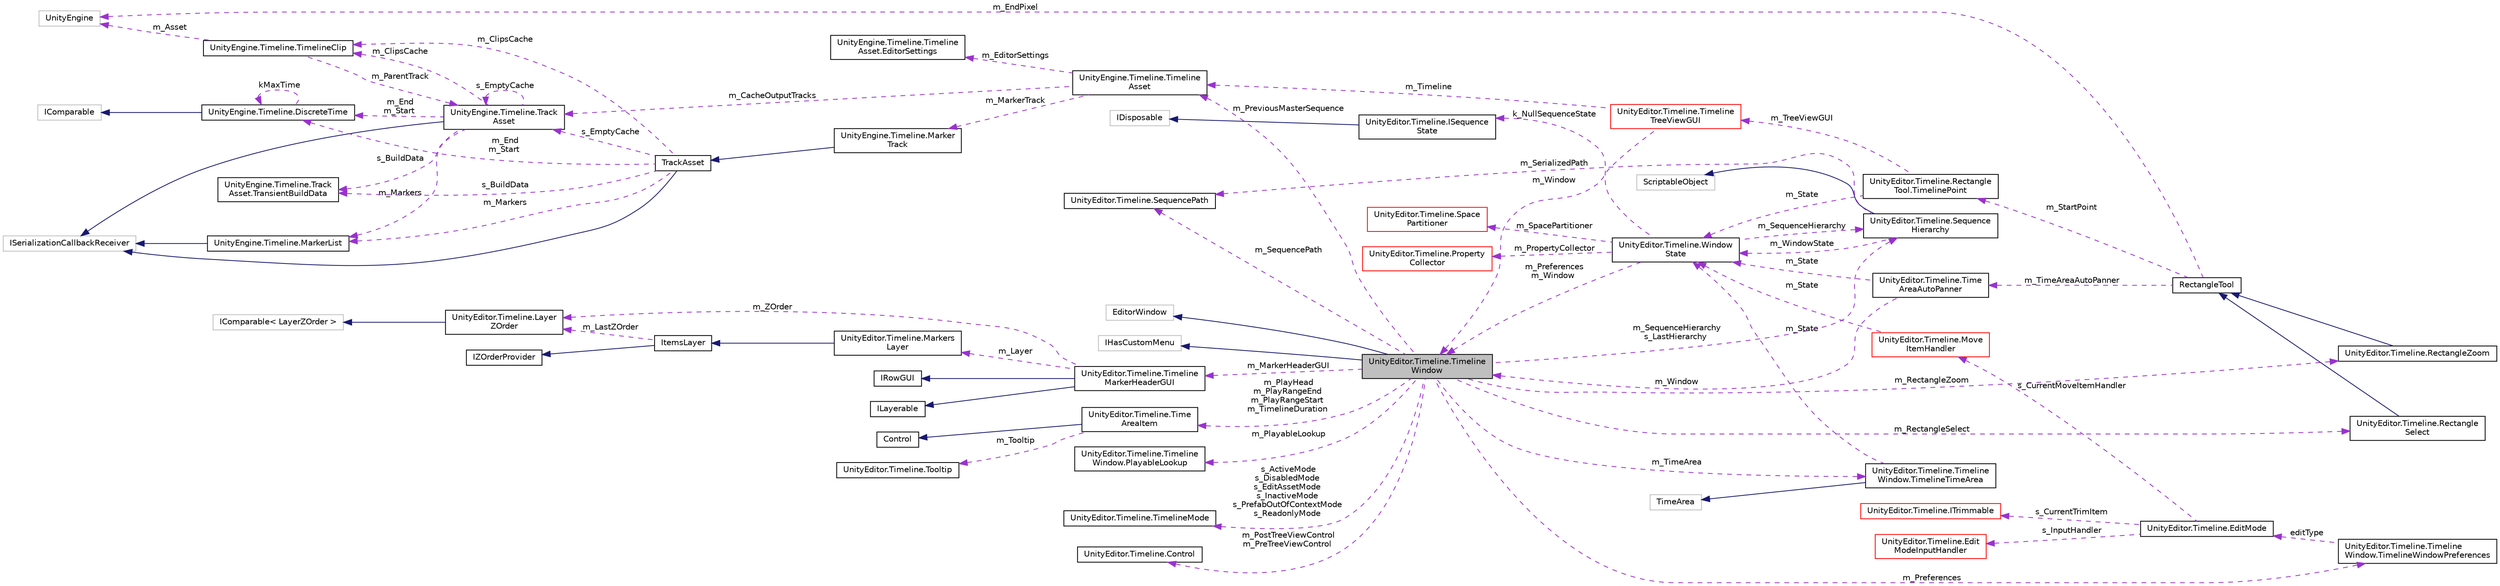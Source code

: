 digraph "UnityEditor.Timeline.TimelineWindow"
{
 // LATEX_PDF_SIZE
  edge [fontname="Helvetica",fontsize="10",labelfontname="Helvetica",labelfontsize="10"];
  node [fontname="Helvetica",fontsize="10",shape=record];
  rankdir="LR";
  Node1 [label="UnityEditor.Timeline.Timeline\lWindow",height=0.2,width=0.4,color="black", fillcolor="grey75", style="filled", fontcolor="black",tooltip=" "];
  Node2 -> Node1 [dir="back",color="midnightblue",fontsize="10",style="solid",fontname="Helvetica"];
  Node2 [label="EditorWindow",height=0.2,width=0.4,color="grey75", fillcolor="white", style="filled",tooltip=" "];
  Node3 -> Node1 [dir="back",color="midnightblue",fontsize="10",style="solid",fontname="Helvetica"];
  Node3 [label="IHasCustomMenu",height=0.2,width=0.4,color="grey75", fillcolor="white", style="filled",tooltip=" "];
  Node4 -> Node1 [dir="back",color="darkorchid3",fontsize="10",style="dashed",label=" m_MarkerHeaderGUI" ,fontname="Helvetica"];
  Node4 [label="UnityEditor.Timeline.Timeline\lMarkerHeaderGUI",height=0.2,width=0.4,color="black", fillcolor="white", style="filled",URL="$class_unity_editor_1_1_timeline_1_1_timeline_marker_header_g_u_i.html",tooltip=" "];
  Node5 -> Node4 [dir="back",color="midnightblue",fontsize="10",style="solid",fontname="Helvetica"];
  Node5 [label="IRowGUI",height=0.2,width=0.4,color="black", fillcolor="white", style="filled",URL="$interface_unity_editor_1_1_timeline_1_1_i_row_g_u_i.html",tooltip=" "];
  Node6 -> Node4 [dir="back",color="midnightblue",fontsize="10",style="solid",fontname="Helvetica"];
  Node6 [label="ILayerable",height=0.2,width=0.4,color="black", fillcolor="white", style="filled",URL="$interface_unity_editor_1_1_timeline_1_1_i_layerable.html",tooltip=" "];
  Node7 -> Node4 [dir="back",color="darkorchid3",fontsize="10",style="dashed",label=" m_Layer" ,fontname="Helvetica"];
  Node7 [label="UnityEditor.Timeline.Markers\lLayer",height=0.2,width=0.4,color="black", fillcolor="white", style="filled",URL="$class_unity_editor_1_1_timeline_1_1_markers_layer.html",tooltip=" "];
  Node8 -> Node7 [dir="back",color="midnightblue",fontsize="10",style="solid",fontname="Helvetica"];
  Node8 [label="ItemsLayer",height=0.2,width=0.4,color="black", fillcolor="white", style="filled",URL="$class_unity_editor_1_1_timeline_1_1_items_layer.html",tooltip=" "];
  Node9 -> Node8 [dir="back",color="midnightblue",fontsize="10",style="solid",fontname="Helvetica"];
  Node9 [label="IZOrderProvider",height=0.2,width=0.4,color="black", fillcolor="white", style="filled",URL="$interface_unity_editor_1_1_timeline_1_1_i_z_order_provider.html",tooltip=" "];
  Node10 -> Node8 [dir="back",color="darkorchid3",fontsize="10",style="dashed",label=" m_LastZOrder" ,fontname="Helvetica"];
  Node10 [label="UnityEditor.Timeline.Layer\lZOrder",height=0.2,width=0.4,color="black", fillcolor="white", style="filled",URL="$struct_unity_editor_1_1_timeline_1_1_layer_z_order.html",tooltip=" "];
  Node11 -> Node10 [dir="back",color="midnightblue",fontsize="10",style="solid",fontname="Helvetica"];
  Node11 [label="IComparable\< LayerZOrder \>",height=0.2,width=0.4,color="grey75", fillcolor="white", style="filled",tooltip=" "];
  Node10 -> Node4 [dir="back",color="darkorchid3",fontsize="10",style="dashed",label=" m_ZOrder" ,fontname="Helvetica"];
  Node12 -> Node1 [dir="back",color="darkorchid3",fontsize="10",style="dashed",label=" m_PlayHead\nm_PlayRangeEnd\nm_PlayRangeStart\nm_TimelineDuration" ,fontname="Helvetica"];
  Node12 [label="UnityEditor.Timeline.Time\lAreaItem",height=0.2,width=0.4,color="black", fillcolor="white", style="filled",URL="$class_unity_editor_1_1_timeline_1_1_time_area_item.html",tooltip=" "];
  Node13 -> Node12 [dir="back",color="midnightblue",fontsize="10",style="solid",fontname="Helvetica"];
  Node13 [label="Control",height=0.2,width=0.4,color="black", fillcolor="white", style="filled",URL="$class_unity_editor_1_1_timeline_1_1_control.html",tooltip=" "];
  Node14 -> Node12 [dir="back",color="darkorchid3",fontsize="10",style="dashed",label=" m_Tooltip" ,fontname="Helvetica"];
  Node14 [label="UnityEditor.Timeline.Tooltip",height=0.2,width=0.4,color="black", fillcolor="white", style="filled",URL="$class_unity_editor_1_1_timeline_1_1_tooltip.html",tooltip=" "];
  Node15 -> Node1 [dir="back",color="darkorchid3",fontsize="10",style="dashed",label=" m_PreviousMasterSequence" ,fontname="Helvetica"];
  Node15 [label="UnityEngine.Timeline.Timeline\lAsset",height=0.2,width=0.4,color="black", fillcolor="white", style="filled",URL="$class_unity_engine_1_1_timeline_1_1_timeline_asset.html",tooltip="A PlayableAsset that represents a timeline."];
  Node16 -> Node15 [dir="back",color="darkorchid3",fontsize="10",style="dashed",label=" m_EditorSettings" ,fontname="Helvetica"];
  Node16 [label="UnityEngine.Timeline.Timeline\lAsset.EditorSettings",height=0.2,width=0.4,color="black", fillcolor="white", style="filled",URL="$class_unity_engine_1_1_timeline_1_1_timeline_asset_1_1_editor_settings.html",tooltip="Properties of the timeline that are used by the editor"];
  Node17 -> Node15 [dir="back",color="darkorchid3",fontsize="10",style="dashed",label=" m_CacheOutputTracks" ,fontname="Helvetica"];
  Node17 [label="UnityEngine.Timeline.Track\lAsset",height=0.2,width=0.4,color="black", fillcolor="white", style="filled",URL="$class_unity_engine_1_1_timeline_1_1_track_asset.html",tooltip="A PlayableAsset representing a track inside a timeline."];
  Node18 -> Node17 [dir="back",color="midnightblue",fontsize="10",style="solid",fontname="Helvetica"];
  Node18 [label="ISerializationCallbackReceiver",height=0.2,width=0.4,color="grey75", fillcolor="white", style="filled",tooltip=" "];
  Node19 -> Node17 [dir="back",color="darkorchid3",fontsize="10",style="dashed",label=" m_Markers" ,fontname="Helvetica"];
  Node19 [label="UnityEngine.Timeline.MarkerList",height=0.2,width=0.4,color="black", fillcolor="white", style="filled",URL="$struct_unity_engine_1_1_timeline_1_1_marker_list.html",tooltip=" "];
  Node18 -> Node19 [dir="back",color="midnightblue",fontsize="10",style="solid",fontname="Helvetica"];
  Node20 -> Node17 [dir="back",color="darkorchid3",fontsize="10",style="dashed",label=" m_End\nm_Start" ,fontname="Helvetica"];
  Node20 [label="UnityEngine.Timeline.DiscreteTime",height=0.2,width=0.4,color="black", fillcolor="white", style="filled",URL="$struct_unity_engine_1_1_timeline_1_1_discrete_time.html",tooltip=" "];
  Node21 -> Node20 [dir="back",color="midnightblue",fontsize="10",style="solid",fontname="Helvetica"];
  Node21 [label="IComparable",height=0.2,width=0.4,color="grey75", fillcolor="white", style="filled",tooltip=" "];
  Node20 -> Node20 [dir="back",color="darkorchid3",fontsize="10",style="dashed",label=" kMaxTime" ,fontname="Helvetica"];
  Node22 -> Node17 [dir="back",color="darkorchid3",fontsize="10",style="dashed",label=" m_ClipsCache" ,fontname="Helvetica"];
  Node22 [label="UnityEngine.Timeline.TimelineClip",height=0.2,width=0.4,color="black", fillcolor="white", style="filled",URL="$class_unity_engine_1_1_timeline_1_1_timeline_clip.html",tooltip="Represents a clip on the timeline."];
  Node23 -> Node22 [dir="back",color="darkorchid3",fontsize="10",style="dashed",label=" m_Asset" ,fontname="Helvetica"];
  Node23 [label="UnityEngine",height=0.2,width=0.4,color="grey75", fillcolor="white", style="filled",tooltip=" "];
  Node17 -> Node22 [dir="back",color="darkorchid3",fontsize="10",style="dashed",label=" m_ParentTrack" ,fontname="Helvetica"];
  Node17 -> Node17 [dir="back",color="darkorchid3",fontsize="10",style="dashed",label=" s_EmptyCache" ,fontname="Helvetica"];
  Node24 -> Node17 [dir="back",color="darkorchid3",fontsize="10",style="dashed",label=" s_BuildData" ,fontname="Helvetica"];
  Node24 [label="UnityEngine.Timeline.Track\lAsset.TransientBuildData",height=0.2,width=0.4,color="black", fillcolor="white", style="filled",URL="$struct_unity_engine_1_1_timeline_1_1_track_asset_1_1_transient_build_data.html",tooltip=" "];
  Node25 -> Node15 [dir="back",color="darkorchid3",fontsize="10",style="dashed",label=" m_MarkerTrack" ,fontname="Helvetica"];
  Node25 [label="UnityEngine.Timeline.Marker\lTrack",height=0.2,width=0.4,color="black", fillcolor="white", style="filled",URL="$class_unity_engine_1_1_timeline_1_1_marker_track.html",tooltip="Use this track to add Markers bound to a GameObject."];
  Node26 -> Node25 [dir="back",color="midnightblue",fontsize="10",style="solid",fontname="Helvetica"];
  Node26 [label="TrackAsset",height=0.2,width=0.4,color="black", fillcolor="white", style="filled",URL="$class_unity_engine_1_1_timeline_1_1_track_asset.html",tooltip="A PlayableAsset representing a track inside a timeline."];
  Node18 -> Node26 [dir="back",color="midnightblue",fontsize="10",style="solid",fontname="Helvetica"];
  Node19 -> Node26 [dir="back",color="darkorchid3",fontsize="10",style="dashed",label=" m_Markers" ,fontname="Helvetica"];
  Node20 -> Node26 [dir="back",color="darkorchid3",fontsize="10",style="dashed",label=" m_End\nm_Start" ,fontname="Helvetica"];
  Node22 -> Node26 [dir="back",color="darkorchid3",fontsize="10",style="dashed",label=" m_ClipsCache" ,fontname="Helvetica"];
  Node17 -> Node26 [dir="back",color="darkorchid3",fontsize="10",style="dashed",label=" s_EmptyCache" ,fontname="Helvetica"];
  Node24 -> Node26 [dir="back",color="darkorchid3",fontsize="10",style="dashed",label=" s_BuildData" ,fontname="Helvetica"];
  Node27 -> Node1 [dir="back",color="darkorchid3",fontsize="10",style="dashed",label=" m_RectangleSelect" ,fontname="Helvetica"];
  Node27 [label="UnityEditor.Timeline.Rectangle\lSelect",height=0.2,width=0.4,color="black", fillcolor="white", style="filled",URL="$class_unity_editor_1_1_timeline_1_1_rectangle_select.html",tooltip=" "];
  Node28 -> Node27 [dir="back",color="midnightblue",fontsize="10",style="solid",fontname="Helvetica"];
  Node28 [label="RectangleTool",height=0.2,width=0.4,color="black", fillcolor="white", style="filled",URL="$class_unity_editor_1_1_timeline_1_1_rectangle_tool.html",tooltip=" "];
  Node29 -> Node28 [dir="back",color="darkorchid3",fontsize="10",style="dashed",label=" m_StartPoint" ,fontname="Helvetica"];
  Node29 [label="UnityEditor.Timeline.Rectangle\lTool.TimelinePoint",height=0.2,width=0.4,color="black", fillcolor="white", style="filled",URL="$struct_unity_editor_1_1_timeline_1_1_rectangle_tool_1_1_timeline_point.html",tooltip=" "];
  Node30 -> Node29 [dir="back",color="darkorchid3",fontsize="10",style="dashed",label=" m_TreeViewGUI" ,fontname="Helvetica"];
  Node30 [label="UnityEditor.Timeline.Timeline\lTreeViewGUI",height=0.2,width=0.4,color="red", fillcolor="white", style="filled",URL="$class_unity_editor_1_1_timeline_1_1_timeline_tree_view_g_u_i.html",tooltip=" "];
  Node15 -> Node30 [dir="back",color="darkorchid3",fontsize="10",style="dashed",label=" m_Timeline" ,fontname="Helvetica"];
  Node1 -> Node30 [dir="back",color="darkorchid3",fontsize="10",style="dashed",label=" m_Window" ,fontname="Helvetica"];
  Node36 -> Node29 [dir="back",color="darkorchid3",fontsize="10",style="dashed",label=" m_State" ,fontname="Helvetica"];
  Node36 [label="UnityEditor.Timeline.Window\lState",height=0.2,width=0.4,color="black", fillcolor="white", style="filled",URL="$class_unity_editor_1_1_timeline_1_1_window_state.html",tooltip=" "];
  Node37 -> Node36 [dir="back",color="darkorchid3",fontsize="10",style="dashed",label=" k_NullSequenceState" ,fontname="Helvetica"];
  Node37 [label="UnityEditor.Timeline.ISequence\lState",height=0.2,width=0.4,color="black", fillcolor="white", style="filled",URL="$interface_unity_editor_1_1_timeline_1_1_i_sequence_state.html",tooltip=" "];
  Node38 -> Node37 [dir="back",color="midnightblue",fontsize="10",style="solid",fontname="Helvetica"];
  Node38 [label="IDisposable",height=0.2,width=0.4,color="grey75", fillcolor="white", style="filled",tooltip=" "];
  Node39 -> Node36 [dir="back",color="darkorchid3",fontsize="10",style="dashed",label=" m_PropertyCollector" ,fontname="Helvetica"];
  Node39 [label="UnityEditor.Timeline.Property\lCollector",height=0.2,width=0.4,color="red", fillcolor="white", style="filled",URL="$class_unity_editor_1_1_timeline_1_1_property_collector.html",tooltip=" "];
  Node41 -> Node36 [dir="back",color="darkorchid3",fontsize="10",style="dashed",label=" m_SpacePartitioner" ,fontname="Helvetica"];
  Node41 [label="UnityEditor.Timeline.Space\lPartitioner",height=0.2,width=0.4,color="red", fillcolor="white", style="filled",URL="$class_unity_editor_1_1_timeline_1_1_space_partitioner.html",tooltip=" "];
  Node43 -> Node36 [dir="back",color="darkorchid3",fontsize="10",style="dashed",label=" m_SequenceHierarchy" ,fontname="Helvetica"];
  Node43 [label="UnityEditor.Timeline.Sequence\lHierarchy",height=0.2,width=0.4,color="black", fillcolor="white", style="filled",URL="$class_unity_editor_1_1_timeline_1_1_sequence_hierarchy.html",tooltip=" "];
  Node35 -> Node43 [dir="back",color="midnightblue",fontsize="10",style="solid",fontname="Helvetica"];
  Node35 [label="ScriptableObject",height=0.2,width=0.4,color="grey75", fillcolor="white", style="filled",tooltip=" "];
  Node44 -> Node43 [dir="back",color="darkorchid3",fontsize="10",style="dashed",label=" m_SerializedPath" ,fontname="Helvetica"];
  Node44 [label="UnityEditor.Timeline.SequencePath",height=0.2,width=0.4,color="black", fillcolor="white", style="filled",URL="$class_unity_editor_1_1_timeline_1_1_sequence_path.html",tooltip=" "];
  Node36 -> Node43 [dir="back",color="darkorchid3",fontsize="10",style="dashed",label=" m_WindowState" ,fontname="Helvetica"];
  Node1 -> Node36 [dir="back",color="darkorchid3",fontsize="10",style="dashed",label=" m_Preferences\nm_Window" ,fontname="Helvetica"];
  Node23 -> Node28 [dir="back",color="darkorchid3",fontsize="10",style="dashed",label=" m_EndPixel" ,fontname="Helvetica"];
  Node47 -> Node28 [dir="back",color="darkorchid3",fontsize="10",style="dashed",label=" m_TimeAreaAutoPanner" ,fontname="Helvetica"];
  Node47 [label="UnityEditor.Timeline.Time\lAreaAutoPanner",height=0.2,width=0.4,color="black", fillcolor="white", style="filled",URL="$class_unity_editor_1_1_timeline_1_1_time_area_auto_panner.html",tooltip=" "];
  Node36 -> Node47 [dir="back",color="darkorchid3",fontsize="10",style="dashed",label=" m_State" ,fontname="Helvetica"];
  Node1 -> Node47 [dir="back",color="darkorchid3",fontsize="10",style="dashed",label=" m_Window" ,fontname="Helvetica"];
  Node44 -> Node1 [dir="back",color="darkorchid3",fontsize="10",style="dashed",label=" m_SequencePath" ,fontname="Helvetica"];
  Node43 -> Node1 [dir="back",color="darkorchid3",fontsize="10",style="dashed",label=" m_SequenceHierarchy\ns_LastHierarchy" ,fontname="Helvetica"];
  Node48 -> Node1 [dir="back",color="darkorchid3",fontsize="10",style="dashed",label=" s_ActiveMode\ns_DisabledMode\ns_EditAssetMode\ns_InactiveMode\ns_PrefabOutOfContextMode\ns_ReadonlyMode" ,fontname="Helvetica"];
  Node48 [label="UnityEditor.Timeline.TimelineMode",height=0.2,width=0.4,color="black", fillcolor="white", style="filled",URL="$class_unity_editor_1_1_timeline_1_1_timeline_mode.html",tooltip=" "];
  Node49 -> Node1 [dir="back",color="darkorchid3",fontsize="10",style="dashed",label=" m_RectangleZoom" ,fontname="Helvetica"];
  Node49 [label="UnityEditor.Timeline.RectangleZoom",height=0.2,width=0.4,color="black", fillcolor="white", style="filled",URL="$class_unity_editor_1_1_timeline_1_1_rectangle_zoom.html",tooltip=" "];
  Node28 -> Node49 [dir="back",color="midnightblue",fontsize="10",style="solid",fontname="Helvetica"];
  Node50 -> Node1 [dir="back",color="darkorchid3",fontsize="10",style="dashed",label=" m_PostTreeViewControl\nm_PreTreeViewControl" ,fontname="Helvetica"];
  Node50 [label="UnityEditor.Timeline.Control",height=0.2,width=0.4,color="black", fillcolor="white", style="filled",URL="$class_unity_editor_1_1_timeline_1_1_control.html",tooltip=" "];
  Node51 -> Node1 [dir="back",color="darkorchid3",fontsize="10",style="dashed",label=" m_TimeArea" ,fontname="Helvetica"];
  Node51 [label="UnityEditor.Timeline.Timeline\lWindow.TimelineTimeArea",height=0.2,width=0.4,color="black", fillcolor="white", style="filled",URL="$class_unity_editor_1_1_timeline_1_1_timeline_window_1_1_timeline_time_area.html",tooltip=" "];
  Node52 -> Node51 [dir="back",color="midnightblue",fontsize="10",style="solid",fontname="Helvetica"];
  Node52 [label="TimeArea",height=0.2,width=0.4,color="grey75", fillcolor="white", style="filled",tooltip=" "];
  Node36 -> Node51 [dir="back",color="darkorchid3",fontsize="10",style="dashed",label=" m_State" ,fontname="Helvetica"];
  Node53 -> Node1 [dir="back",color="darkorchid3",fontsize="10",style="dashed",label=" m_PlayableLookup" ,fontname="Helvetica"];
  Node53 [label="UnityEditor.Timeline.Timeline\lWindow.PlayableLookup",height=0.2,width=0.4,color="black", fillcolor="white", style="filled",URL="$class_unity_editor_1_1_timeline_1_1_timeline_window_1_1_playable_lookup.html",tooltip=" "];
  Node54 -> Node1 [dir="back",color="darkorchid3",fontsize="10",style="dashed",label=" m_Preferences" ,fontname="Helvetica"];
  Node54 [label="UnityEditor.Timeline.Timeline\lWindow.TimelineWindowPreferences",height=0.2,width=0.4,color="black", fillcolor="white", style="filled",URL="$class_unity_editor_1_1_timeline_1_1_timeline_window_1_1_timeline_window_preferences.html",tooltip=" "];
  Node55 -> Node54 [dir="back",color="darkorchid3",fontsize="10",style="dashed",label=" editType" ,fontname="Helvetica"];
  Node55 [label="UnityEditor.Timeline.EditMode",height=0.2,width=0.4,color="black", fillcolor="white", style="filled",URL="$class_unity_editor_1_1_timeline_1_1_edit_mode.html",tooltip=" "];
  Node56 -> Node55 [dir="back",color="darkorchid3",fontsize="10",style="dashed",label=" s_CurrentTrimItem" ,fontname="Helvetica"];
  Node56 [label="UnityEditor.Timeline.ITrimmable",height=0.2,width=0.4,color="red", fillcolor="white", style="filled",URL="$interface_unity_editor_1_1_timeline_1_1_i_trimmable.html",tooltip=" "];
  Node59 -> Node55 [dir="back",color="darkorchid3",fontsize="10",style="dashed",label=" s_InputHandler" ,fontname="Helvetica"];
  Node59 [label="UnityEditor.Timeline.Edit\lModeInputHandler",height=0.2,width=0.4,color="red", fillcolor="white", style="filled",URL="$class_unity_editor_1_1_timeline_1_1_edit_mode_input_handler.html",tooltip=" "];
  Node63 -> Node55 [dir="back",color="darkorchid3",fontsize="10",style="dashed",label=" s_CurrentMoveItemHandler" ,fontname="Helvetica"];
  Node63 [label="UnityEditor.Timeline.Move\lItemHandler",height=0.2,width=0.4,color="red", fillcolor="white", style="filled",URL="$class_unity_editor_1_1_timeline_1_1_move_item_handler.html",tooltip=" "];
  Node36 -> Node63 [dir="back",color="darkorchid3",fontsize="10",style="dashed",label=" m_State" ,fontname="Helvetica"];
}
